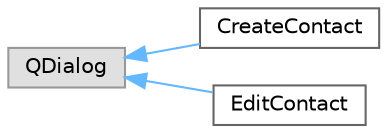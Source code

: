 digraph "Graphical Class Hierarchy"
{
 // LATEX_PDF_SIZE
  bgcolor="transparent";
  edge [fontname=Helvetica,fontsize=10,labelfontname=Helvetica,labelfontsize=10];
  node [fontname=Helvetica,fontsize=10,shape=box,height=0.2,width=0.4];
  rankdir="LR";
  Node0 [id="Node000000",label="QDialog",height=0.2,width=0.4,color="grey60", fillcolor="#E0E0E0", style="filled",tooltip=" "];
  Node0 -> Node1 [id="edge1_Node000000_Node000001",dir="back",color="steelblue1",style="solid",tooltip=" "];
  Node1 [id="Node000001",label="CreateContact",height=0.2,width=0.4,color="grey40", fillcolor="white", style="filled",URL="$classCreateContact.html",tooltip="Deklaracja klasy, pozwalającej na utworzenie nowego kontaktu."];
  Node0 -> Node2 [id="edge2_Node000000_Node000002",dir="back",color="steelblue1",style="solid",tooltip=" "];
  Node2 [id="Node000002",label="EditContact",height=0.2,width=0.4,color="grey40", fillcolor="white", style="filled",URL="$classEditContact.html",tooltip="Deklaracja klasy, pozwalającej na edytowanie istniejących kontaktów."];
}
